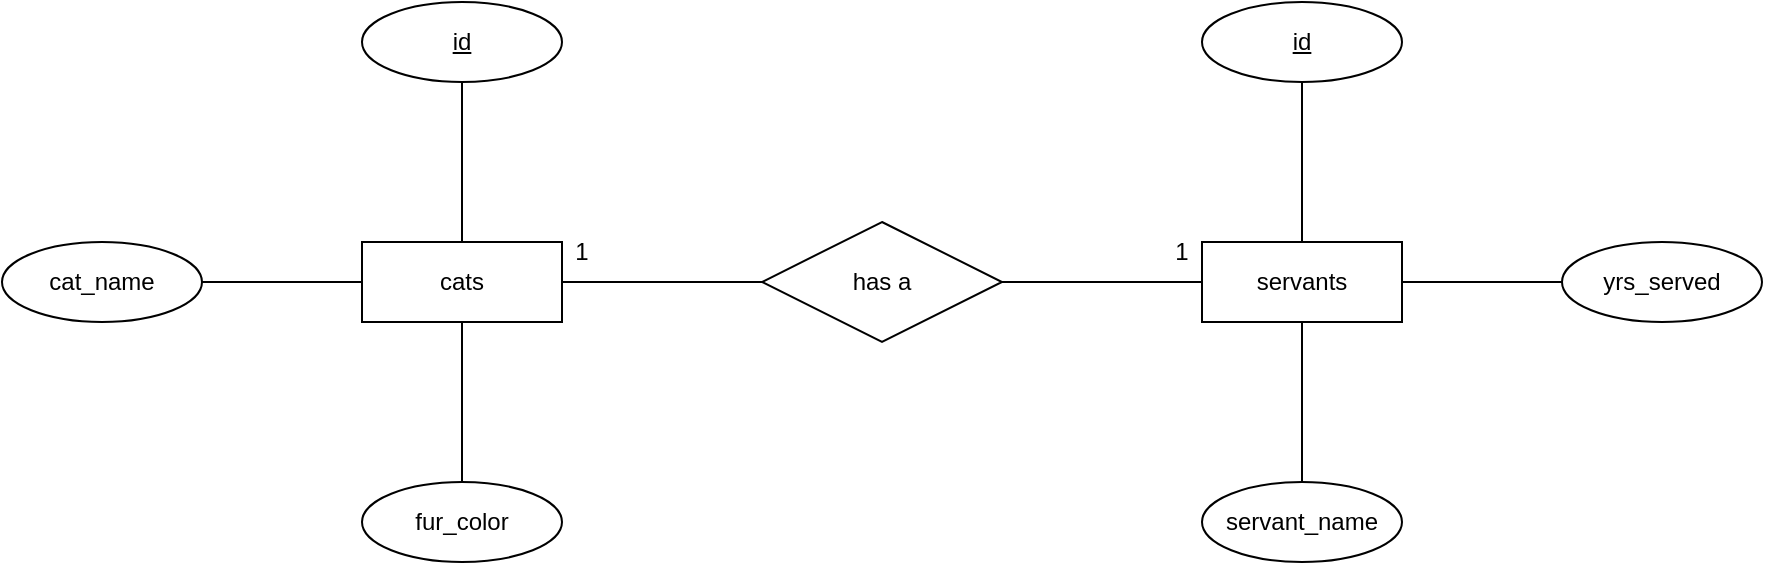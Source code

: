 <mxfile>
    <diagram id="CUn-MfN5OpE8gdg9-Em7" name="Page-1">
        <mxGraphModel dx="1066" dy="614" grid="1" gridSize="10" guides="1" tooltips="1" connect="1" arrows="1" fold="1" page="1" pageScale="1" pageWidth="850" pageHeight="1100" background="#ffffff" math="0" shadow="0">
            <root>
                <mxCell id="0"/>
                <mxCell id="1" parent="0"/>
                <mxCell id="2" value="cats" style="whiteSpace=wrap;html=1;align=center;" vertex="1" parent="1">
                    <mxGeometry x="180" y="280" width="100" height="40" as="geometry"/>
                </mxCell>
                <mxCell id="4" value="id" style="ellipse;whiteSpace=wrap;html=1;align=center;fontStyle=4;" vertex="1" parent="1">
                    <mxGeometry x="180" y="160" width="100" height="40" as="geometry"/>
                </mxCell>
                <mxCell id="5" value="cat_name" style="ellipse;whiteSpace=wrap;html=1;align=center;" vertex="1" parent="1">
                    <mxGeometry y="280" width="100" height="40" as="geometry"/>
                </mxCell>
                <mxCell id="17" value="fur_color" style="ellipse;whiteSpace=wrap;html=1;align=center;" vertex="1" parent="1">
                    <mxGeometry x="180" y="400" width="100" height="40" as="geometry"/>
                </mxCell>
                <mxCell id="19" value="" style="endArrow=none;html=1;rounded=0;entryX=0.5;entryY=1;entryDx=0;entryDy=0;exitX=0.5;exitY=0;exitDx=0;exitDy=0;" edge="1" parent="1" source="2" target="4">
                    <mxGeometry relative="1" as="geometry">
                        <mxPoint x="140" y="230" as="sourcePoint"/>
                        <mxPoint x="300" y="230" as="targetPoint"/>
                    </mxGeometry>
                </mxCell>
                <mxCell id="21" value="" style="endArrow=none;html=1;rounded=0;entryX=0.5;entryY=1;entryDx=0;entryDy=0;exitX=0.5;exitY=0;exitDx=0;exitDy=0;" edge="1" parent="1" source="17" target="2">
                    <mxGeometry relative="1" as="geometry">
                        <mxPoint x="360" y="410" as="sourcePoint"/>
                        <mxPoint x="360" y="330" as="targetPoint"/>
                    </mxGeometry>
                </mxCell>
                <mxCell id="24" value="" style="endArrow=none;html=1;rounded=0;entryX=1;entryY=0.5;entryDx=0;entryDy=0;" edge="1" parent="1" target="5">
                    <mxGeometry relative="1" as="geometry">
                        <mxPoint x="180" y="300" as="sourcePoint"/>
                        <mxPoint x="250" y="220" as="targetPoint"/>
                    </mxGeometry>
                </mxCell>
                <mxCell id="32" value="servants" style="whiteSpace=wrap;html=1;align=center;" vertex="1" parent="1">
                    <mxGeometry x="600" y="280" width="100" height="40" as="geometry"/>
                </mxCell>
                <mxCell id="33" value="id" style="ellipse;whiteSpace=wrap;html=1;align=center;fontStyle=4;" vertex="1" parent="1">
                    <mxGeometry x="600" y="160" width="100" height="40" as="geometry"/>
                </mxCell>
                <mxCell id="34" value="yrs_served" style="ellipse;whiteSpace=wrap;html=1;align=center;" vertex="1" parent="1">
                    <mxGeometry x="780" y="280" width="100" height="40" as="geometry"/>
                </mxCell>
                <mxCell id="35" value="servant_name" style="ellipse;whiteSpace=wrap;html=1;align=center;" vertex="1" parent="1">
                    <mxGeometry x="600" y="400" width="100" height="40" as="geometry"/>
                </mxCell>
                <mxCell id="36" value="" style="endArrow=none;html=1;rounded=0;entryX=0.5;entryY=1;entryDx=0;entryDy=0;" edge="1" source="32" target="33" parent="1">
                    <mxGeometry relative="1" as="geometry">
                        <mxPoint x="560" y="230" as="sourcePoint"/>
                        <mxPoint x="720" y="230" as="targetPoint"/>
                    </mxGeometry>
                </mxCell>
                <mxCell id="37" value="" style="endArrow=none;html=1;rounded=0;entryX=1;entryY=0.5;entryDx=0;entryDy=0;exitX=0;exitY=0.5;exitDx=0;exitDy=0;" edge="1" source="34" target="32" parent="1">
                    <mxGeometry relative="1" as="geometry">
                        <mxPoint x="750.0" y="350" as="sourcePoint"/>
                        <mxPoint x="750.0" y="270" as="targetPoint"/>
                    </mxGeometry>
                </mxCell>
                <mxCell id="39" value="" style="endArrow=none;html=1;rounded=0;entryX=0.5;entryY=1;entryDx=0;entryDy=0;exitX=0.5;exitY=0;exitDx=0;exitDy=0;" edge="1" parent="1" source="35" target="32">
                    <mxGeometry relative="1" as="geometry">
                        <mxPoint x="730" y="390" as="sourcePoint"/>
                        <mxPoint x="730" y="310" as="targetPoint"/>
                    </mxGeometry>
                </mxCell>
                <mxCell id="40" value="has a" style="shape=rhombus;perimeter=rhombusPerimeter;whiteSpace=wrap;html=1;align=center;" vertex="1" parent="1">
                    <mxGeometry x="380" y="270" width="120" height="60" as="geometry"/>
                </mxCell>
                <mxCell id="41" value="" style="endArrow=none;html=1;rounded=0;exitX=0;exitY=0.5;exitDx=0;exitDy=0;entryX=1;entryY=0.5;entryDx=0;entryDy=0;" edge="1" parent="1" source="40" target="2">
                    <mxGeometry relative="1" as="geometry">
                        <mxPoint x="400" y="300" as="sourcePoint"/>
                        <mxPoint x="360" y="300" as="targetPoint"/>
                    </mxGeometry>
                </mxCell>
                <mxCell id="42" value="" style="endArrow=none;html=1;rounded=0;exitX=0;exitY=0.5;exitDx=0;exitDy=0;entryX=1;entryY=0.5;entryDx=0;entryDy=0;" edge="1" parent="1" source="32" target="40">
                    <mxGeometry relative="1" as="geometry">
                        <mxPoint x="570" y="330" as="sourcePoint"/>
                        <mxPoint x="530" y="330" as="targetPoint"/>
                    </mxGeometry>
                </mxCell>
                <mxCell id="43" value="1" style="text;html=1;align=center;verticalAlign=middle;whiteSpace=wrap;rounded=0;" vertex="1" parent="1">
                    <mxGeometry x="260" y="270" width="60" height="30" as="geometry"/>
                </mxCell>
                <mxCell id="44" value="1" style="text;html=1;align=center;verticalAlign=middle;whiteSpace=wrap;rounded=0;" vertex="1" parent="1">
                    <mxGeometry x="560" y="270" width="60" height="30" as="geometry"/>
                </mxCell>
            </root>
        </mxGraphModel>
    </diagram>
</mxfile>